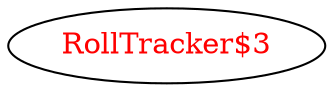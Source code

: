 digraph dependencyGraph {
 concentrate=true;
 ranksep="2.0";
 rankdir="LR"; 
 splines="ortho";
"RollTracker$3" [fontcolor="red"];
}